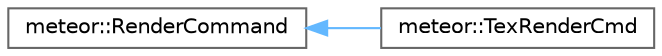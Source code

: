 digraph "Graphical Class Hierarchy"
{
 // LATEX_PDF_SIZE
  bgcolor="transparent";
  edge [fontname=Helvetica,fontsize=10,labelfontname=Helvetica,labelfontsize=10];
  node [fontname=Helvetica,fontsize=10,shape=box,height=0.2,width=0.4];
  rankdir="LR";
  Node0 [id="Node000000",label="meteor::RenderCommand",height=0.2,width=0.4,color="grey40", fillcolor="white", style="filled",URL="$classmeteor_1_1_render_command.html",tooltip="RenderCommand are responsible for rendering visuals to the screen."];
  Node0 -> Node1 [id="edge7_Node000000_Node000001",dir="back",color="steelblue1",style="solid",tooltip=" "];
  Node1 [id="Node000001",label="meteor::TexRenderCmd",height=0.2,width=0.4,color="grey40", fillcolor="white", style="filled",URL="$classmeteor_1_1_tex_render_cmd.html",tooltip="This a RenderCommand that draws an image on to the screen."];
}

